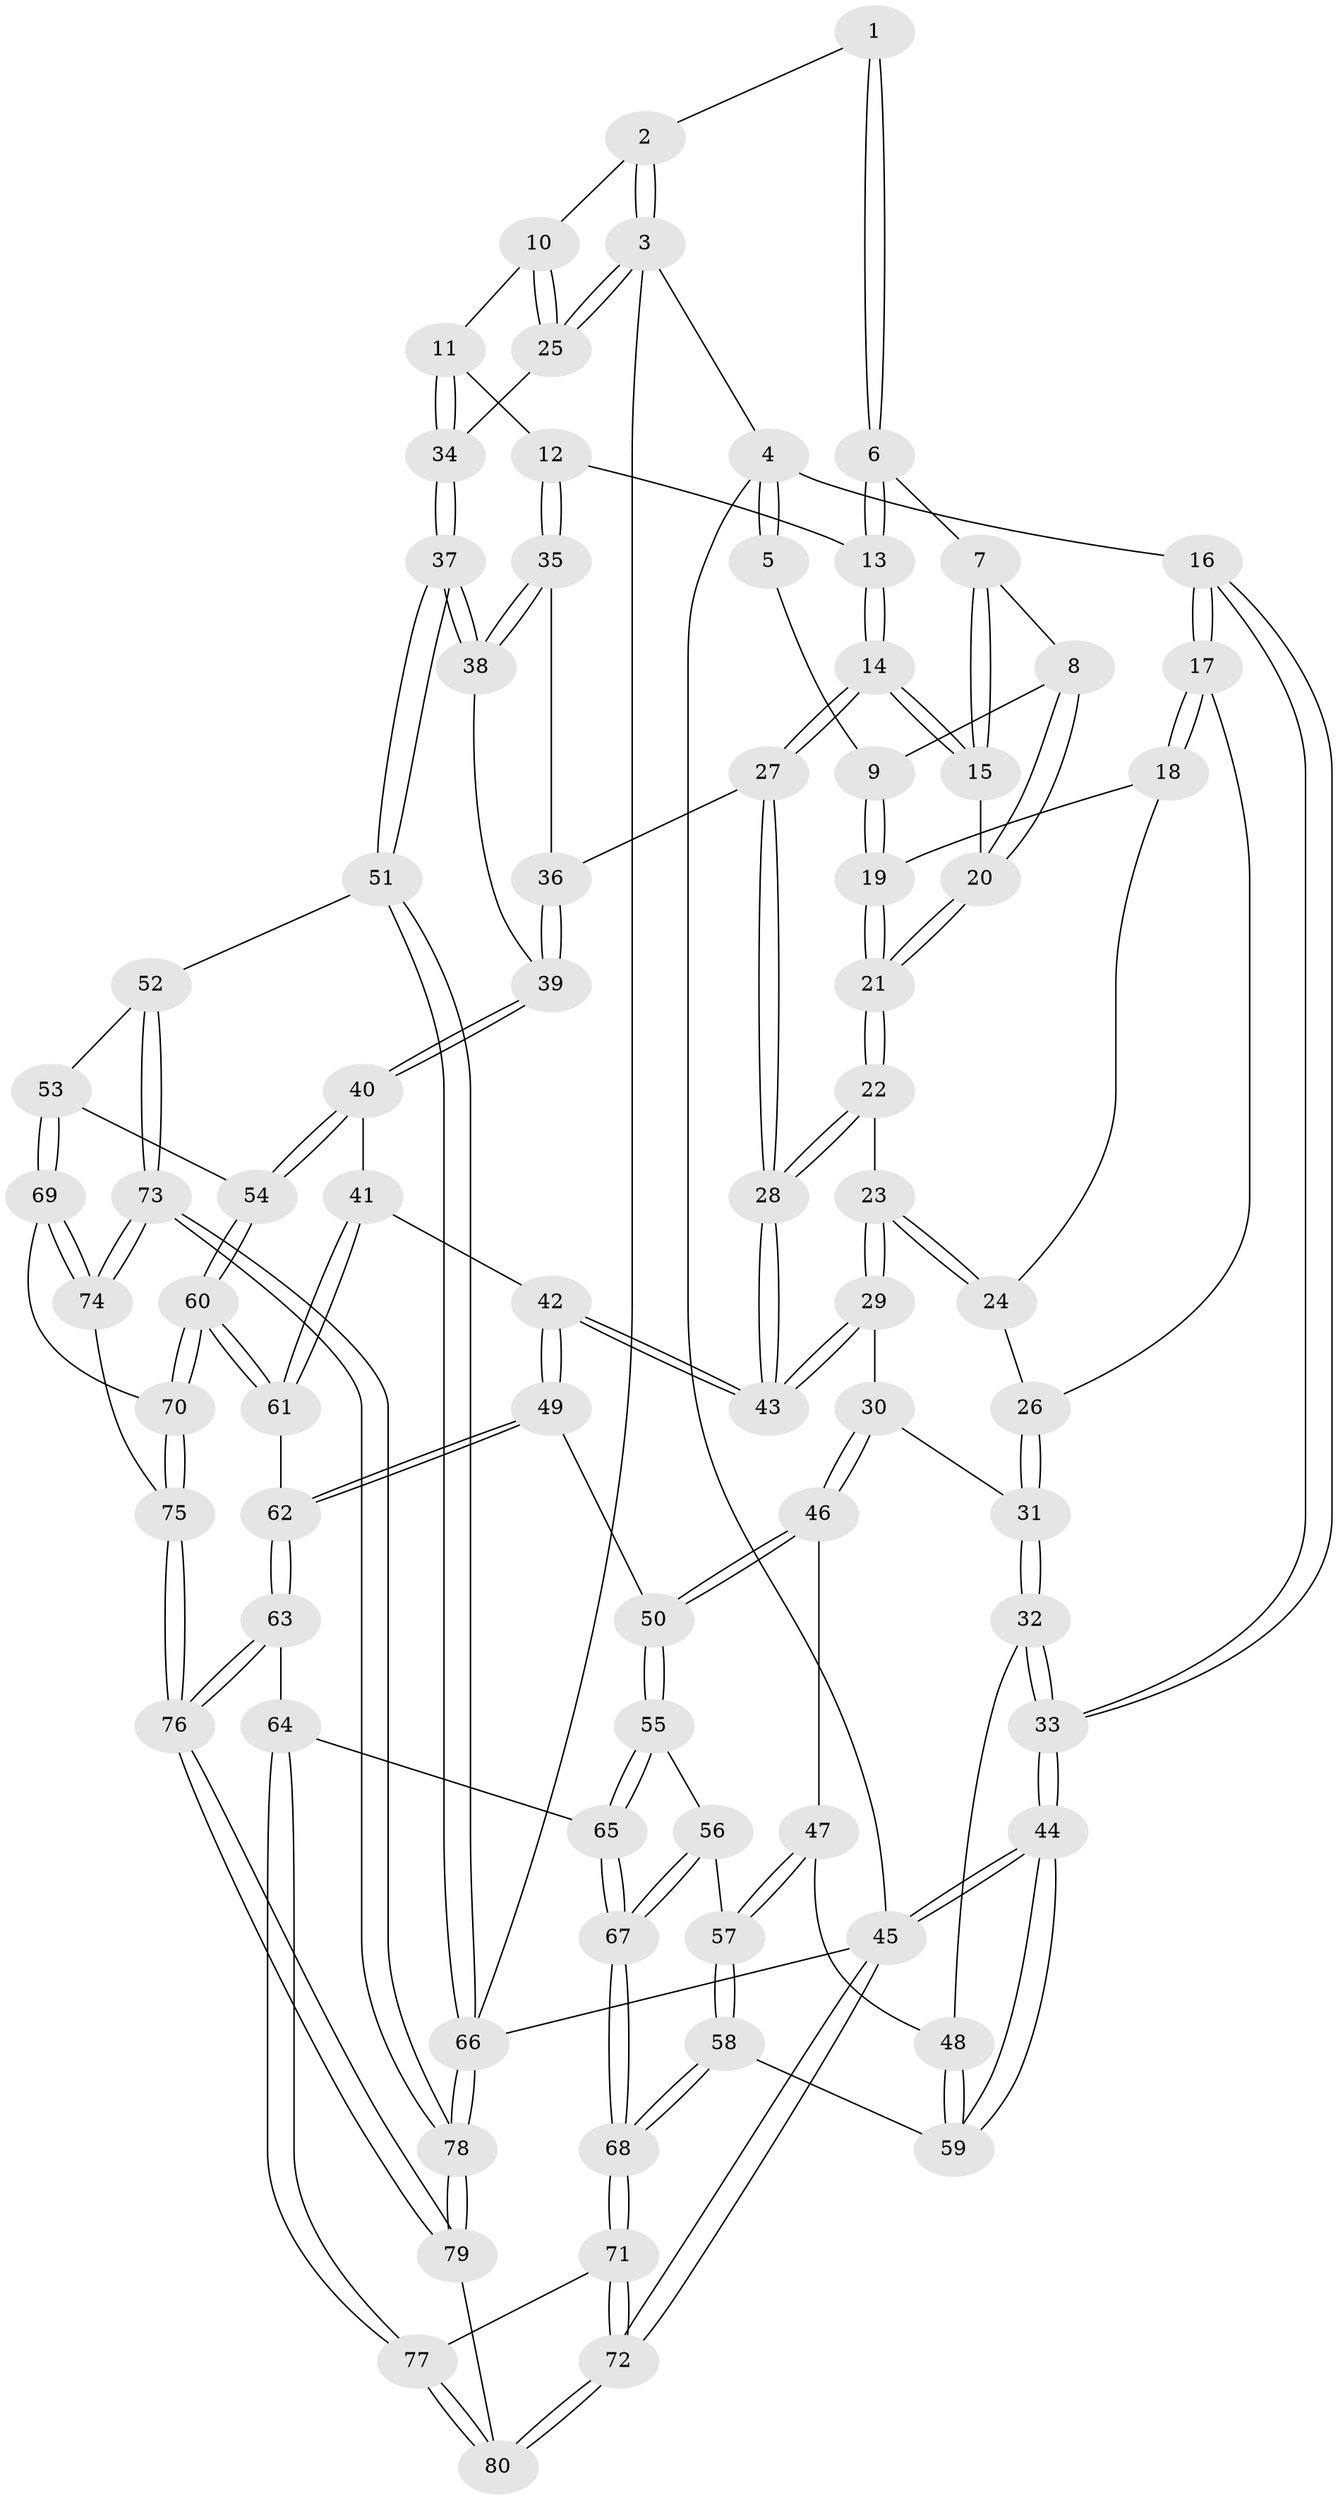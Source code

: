 // Generated by graph-tools (version 1.1) at 2025/17/03/09/25 04:17:19]
// undirected, 80 vertices, 197 edges
graph export_dot {
graph [start="1"]
  node [color=gray90,style=filled];
  1 [pos="+0.6671456094445601+0"];
  2 [pos="+0.812722651278491+0"];
  3 [pos="+1+0"];
  4 [pos="+0+0"];
  5 [pos="+0.37779324500255657+0"];
  6 [pos="+0.6154875099610548+0.010958203743657599"];
  7 [pos="+0.4629400682259794+0.09394388467855952"];
  8 [pos="+0.4006879676751517+0.1098950562916324"];
  9 [pos="+0.370573827273063+0.09983957427725831"];
  10 [pos="+0.8920953674436959+0.12082721063187717"];
  11 [pos="+0.8396884354360749+0.235100051841206"];
  12 [pos="+0.8081471278160974+0.24367994235908008"];
  13 [pos="+0.64482386397407+0.16428751576601847"];
  14 [pos="+0.55580732466907+0.2758900576095109"];
  15 [pos="+0.517364199664444+0.2597042149859675"];
  16 [pos="+0+0"];
  17 [pos="+0+0"];
  18 [pos="+0.24229907196880074+0.1121276686486051"];
  19 [pos="+0.3164344830146706+0.11760179293201771"];
  20 [pos="+0.43558197457575565+0.24247446005247905"];
  21 [pos="+0.3541634485338443+0.2852742666772641"];
  22 [pos="+0.3346645648227542+0.31020890329375383"];
  23 [pos="+0.29610145099005714+0.34162966466784805"];
  24 [pos="+0.2761453240818644+0.28052462330712213"];
  25 [pos="+1+0.1771067556189926"];
  26 [pos="+0+0"];
  27 [pos="+0.5560938013317789+0.27929203490031457"];
  28 [pos="+0.5220698709522874+0.37290715092121857"];
  29 [pos="+0.2717755082273051+0.3821619196134726"];
  30 [pos="+0.2717274255157557+0.38219785750141266"];
  31 [pos="+0.21164439845098976+0.3584645473351955"];
  32 [pos="+0+0.4583566668978334"];
  33 [pos="+0+0.4392983314887843"];
  34 [pos="+1+0.4653057585147023"];
  35 [pos="+0.7807693211124456+0.30212025384708213"];
  36 [pos="+0.655865160856574+0.34715305626166404"];
  37 [pos="+1+0.5466657259697447"];
  38 [pos="+0.770546047440816+0.44719893439224984"];
  39 [pos="+0.6889839124107859+0.4906816786511474"];
  40 [pos="+0.6241445855935769+0.5637374806969708"];
  41 [pos="+0.5605414585363835+0.5607250427773877"];
  42 [pos="+0.5560542537708365+0.5602398634234204"];
  43 [pos="+0.5131383513438299+0.44802877417053605"];
  44 [pos="+0+0.7541150627523369"];
  45 [pos="+0+1"];
  46 [pos="+0.263163124207096+0.46613086749434285"];
  47 [pos="+0.2149068299551236+0.5451809971643478"];
  48 [pos="+0.10110638399537511+0.564964787975882"];
  49 [pos="+0.533091596293081+0.5765097707395062"];
  50 [pos="+0.48714944287919726+0.5921987774616415"];
  51 [pos="+1+0.6177720725374316"];
  52 [pos="+0.891055136838585+0.6995763674800649"];
  53 [pos="+0.8254072169752726+0.6981560062447063"];
  54 [pos="+0.7322524380852872+0.6731440231747231"];
  55 [pos="+0.35399744255747767+0.7061972164968675"];
  56 [pos="+0.32974422879865534+0.6966455787451693"];
  57 [pos="+0.2796334982572788+0.6624805793603192"];
  58 [pos="+0.10589505169694717+0.7518496945059715"];
  59 [pos="+0.096731080329893+0.7441245438743488"];
  60 [pos="+0.6329507333492979+0.8295475571221465"];
  61 [pos="+0.6075348214761911+0.8189578293584001"];
  62 [pos="+0.5332632442516352+0.7995494201486187"];
  63 [pos="+0.43072779250479565+0.8506125506856411"];
  64 [pos="+0.3783695476851156+0.8106870783088923"];
  65 [pos="+0.3744918558336264+0.8021623618445595"];
  66 [pos="+1+1"];
  67 [pos="+0.15227186277797777+0.8341837704470891"];
  68 [pos="+0.14401389367584153+0.8377303325007835"];
  69 [pos="+0.7545289814794521+0.8445545595909554"];
  70 [pos="+0.6408798495615636+0.854893009029904"];
  71 [pos="+0.13922073681163236+0.9179824844911275"];
  72 [pos="+0+1"];
  73 [pos="+0.8340059566797254+0.9456807753748546"];
  74 [pos="+0.7911756245653352+0.9256006074480877"];
  75 [pos="+0.6394022825498883+0.9275354646646247"];
  76 [pos="+0.5143169241936364+1"];
  77 [pos="+0.26614361161042255+0.9211342609597211"];
  78 [pos="+1+1"];
  79 [pos="+0.510392225202216+1"];
  80 [pos="+0.4724844988514771+1"];
  1 -- 2;
  1 -- 6;
  1 -- 6;
  2 -- 3;
  2 -- 3;
  2 -- 10;
  3 -- 4;
  3 -- 25;
  3 -- 25;
  3 -- 66;
  4 -- 5;
  4 -- 5;
  4 -- 16;
  4 -- 45;
  5 -- 9;
  6 -- 7;
  6 -- 13;
  6 -- 13;
  7 -- 8;
  7 -- 15;
  7 -- 15;
  8 -- 9;
  8 -- 20;
  8 -- 20;
  9 -- 19;
  9 -- 19;
  10 -- 11;
  10 -- 25;
  10 -- 25;
  11 -- 12;
  11 -- 34;
  11 -- 34;
  12 -- 13;
  12 -- 35;
  12 -- 35;
  13 -- 14;
  13 -- 14;
  14 -- 15;
  14 -- 15;
  14 -- 27;
  14 -- 27;
  15 -- 20;
  16 -- 17;
  16 -- 17;
  16 -- 33;
  16 -- 33;
  17 -- 18;
  17 -- 18;
  17 -- 26;
  18 -- 19;
  18 -- 24;
  19 -- 21;
  19 -- 21;
  20 -- 21;
  20 -- 21;
  21 -- 22;
  21 -- 22;
  22 -- 23;
  22 -- 28;
  22 -- 28;
  23 -- 24;
  23 -- 24;
  23 -- 29;
  23 -- 29;
  24 -- 26;
  25 -- 34;
  26 -- 31;
  26 -- 31;
  27 -- 28;
  27 -- 28;
  27 -- 36;
  28 -- 43;
  28 -- 43;
  29 -- 30;
  29 -- 43;
  29 -- 43;
  30 -- 31;
  30 -- 46;
  30 -- 46;
  31 -- 32;
  31 -- 32;
  32 -- 33;
  32 -- 33;
  32 -- 48;
  33 -- 44;
  33 -- 44;
  34 -- 37;
  34 -- 37;
  35 -- 36;
  35 -- 38;
  35 -- 38;
  36 -- 39;
  36 -- 39;
  37 -- 38;
  37 -- 38;
  37 -- 51;
  37 -- 51;
  38 -- 39;
  39 -- 40;
  39 -- 40;
  40 -- 41;
  40 -- 54;
  40 -- 54;
  41 -- 42;
  41 -- 61;
  41 -- 61;
  42 -- 43;
  42 -- 43;
  42 -- 49;
  42 -- 49;
  44 -- 45;
  44 -- 45;
  44 -- 59;
  44 -- 59;
  45 -- 72;
  45 -- 72;
  45 -- 66;
  46 -- 47;
  46 -- 50;
  46 -- 50;
  47 -- 48;
  47 -- 57;
  47 -- 57;
  48 -- 59;
  48 -- 59;
  49 -- 50;
  49 -- 62;
  49 -- 62;
  50 -- 55;
  50 -- 55;
  51 -- 52;
  51 -- 66;
  51 -- 66;
  52 -- 53;
  52 -- 73;
  52 -- 73;
  53 -- 54;
  53 -- 69;
  53 -- 69;
  54 -- 60;
  54 -- 60;
  55 -- 56;
  55 -- 65;
  55 -- 65;
  56 -- 57;
  56 -- 67;
  56 -- 67;
  57 -- 58;
  57 -- 58;
  58 -- 59;
  58 -- 68;
  58 -- 68;
  60 -- 61;
  60 -- 61;
  60 -- 70;
  60 -- 70;
  61 -- 62;
  62 -- 63;
  62 -- 63;
  63 -- 64;
  63 -- 76;
  63 -- 76;
  64 -- 65;
  64 -- 77;
  64 -- 77;
  65 -- 67;
  65 -- 67;
  66 -- 78;
  66 -- 78;
  67 -- 68;
  67 -- 68;
  68 -- 71;
  68 -- 71;
  69 -- 70;
  69 -- 74;
  69 -- 74;
  70 -- 75;
  70 -- 75;
  71 -- 72;
  71 -- 72;
  71 -- 77;
  72 -- 80;
  72 -- 80;
  73 -- 74;
  73 -- 74;
  73 -- 78;
  73 -- 78;
  74 -- 75;
  75 -- 76;
  75 -- 76;
  76 -- 79;
  76 -- 79;
  77 -- 80;
  77 -- 80;
  78 -- 79;
  78 -- 79;
  79 -- 80;
}
